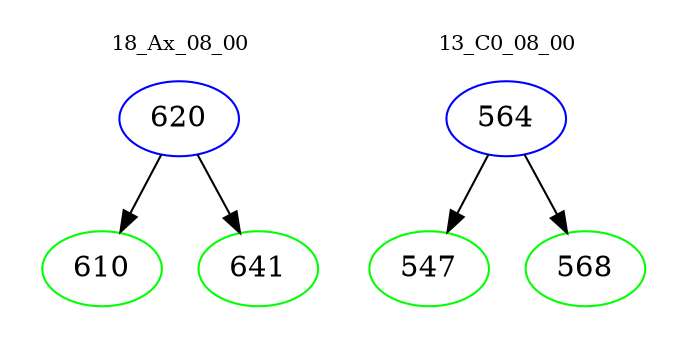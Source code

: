 digraph{
subgraph cluster_0 {
color = white
label = "18_Ax_08_00";
fontsize=10;
T0_620 [label="620", color="blue"]
T0_620 -> T0_610 [color="black"]
T0_610 [label="610", color="green"]
T0_620 -> T0_641 [color="black"]
T0_641 [label="641", color="green"]
}
subgraph cluster_1 {
color = white
label = "13_C0_08_00";
fontsize=10;
T1_564 [label="564", color="blue"]
T1_564 -> T1_547 [color="black"]
T1_547 [label="547", color="green"]
T1_564 -> T1_568 [color="black"]
T1_568 [label="568", color="green"]
}
}
